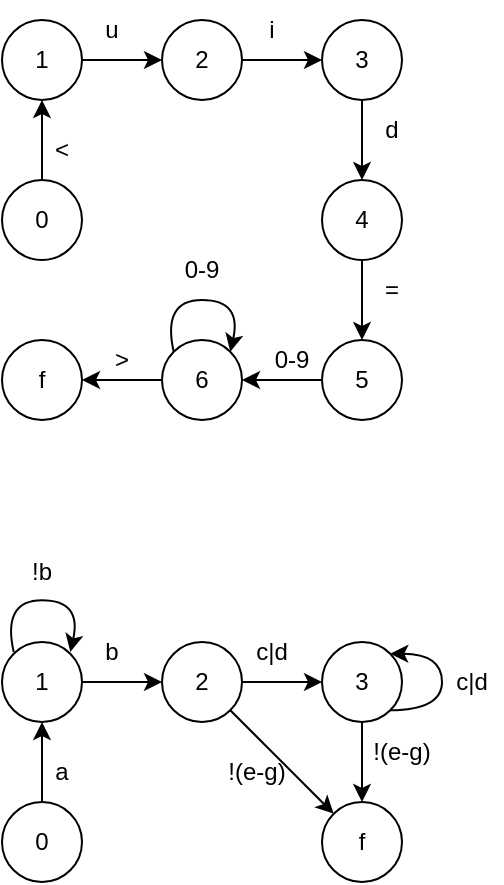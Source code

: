 <mxfile version="20.8.16" type="device"><diagram name="第 1 页" id="gqZAOkLP1ijaD3RDoAXQ"><mxGraphModel dx="1146" dy="507" grid="1" gridSize="10" guides="1" tooltips="1" connect="1" arrows="1" fold="1" page="1" pageScale="1" pageWidth="827" pageHeight="1169" math="0" shadow="0"><root><mxCell id="0"/><mxCell id="1" parent="0"/><mxCell id="qOu4I4KW-lmpbukpprJF-1" value="1" style="ellipse;whiteSpace=wrap;html=1;" parent="1" vertex="1"><mxGeometry x="280" y="400" width="40" height="40" as="geometry"/></mxCell><mxCell id="qOu4I4KW-lmpbukpprJF-2" value="" style="endArrow=classic;html=1;rounded=0;exitX=1;exitY=0.5;exitDx=0;exitDy=0;" parent="1" source="qOu4I4KW-lmpbukpprJF-1" edge="1"><mxGeometry width="50" height="50" relative="1" as="geometry"><mxPoint x="390" y="460" as="sourcePoint"/><mxPoint x="360" y="420" as="targetPoint"/></mxGeometry></mxCell><mxCell id="qOu4I4KW-lmpbukpprJF-3" value="2" style="ellipse;whiteSpace=wrap;html=1;" parent="1" vertex="1"><mxGeometry x="360" y="400" width="40" height="40" as="geometry"/></mxCell><mxCell id="qOu4I4KW-lmpbukpprJF-4" value="" style="endArrow=classic;html=1;rounded=0;exitX=1;exitY=0.5;exitDx=0;exitDy=0;" parent="1" source="qOu4I4KW-lmpbukpprJF-3" edge="1"><mxGeometry width="50" height="50" relative="1" as="geometry"><mxPoint x="470" y="460" as="sourcePoint"/><mxPoint x="440" y="420" as="targetPoint"/></mxGeometry></mxCell><mxCell id="qOu4I4KW-lmpbukpprJF-5" value="3" style="ellipse;whiteSpace=wrap;html=1;" parent="1" vertex="1"><mxGeometry x="440" y="400" width="40" height="40" as="geometry"/></mxCell><mxCell id="qOu4I4KW-lmpbukpprJF-6" value="" style="endArrow=classic;html=1;rounded=0;exitX=0.5;exitY=1;exitDx=0;exitDy=0;entryX=0.5;entryY=0;entryDx=0;entryDy=0;" parent="1" source="qOu4I4KW-lmpbukpprJF-5" target="qOu4I4KW-lmpbukpprJF-9" edge="1"><mxGeometry width="50" height="50" relative="1" as="geometry"><mxPoint x="550" y="460" as="sourcePoint"/><mxPoint x="520" y="420" as="targetPoint"/></mxGeometry></mxCell><mxCell id="qOu4I4KW-lmpbukpprJF-9" value="4" style="ellipse;whiteSpace=wrap;html=1;" parent="1" vertex="1"><mxGeometry x="440" y="480" width="40" height="40" as="geometry"/></mxCell><mxCell id="qOu4I4KW-lmpbukpprJF-10" value="" style="endArrow=classic;html=1;rounded=0;exitX=0.5;exitY=1;exitDx=0;exitDy=0;entryX=0.5;entryY=0;entryDx=0;entryDy=0;" parent="1" source="qOu4I4KW-lmpbukpprJF-9" target="qOu4I4KW-lmpbukpprJF-19" edge="1"><mxGeometry width="50" height="50" relative="1" as="geometry"><mxPoint x="630" y="460" as="sourcePoint"/><mxPoint x="600" y="420" as="targetPoint"/></mxGeometry></mxCell><mxCell id="qOu4I4KW-lmpbukpprJF-11" value="u" style="text;html=1;strokeColor=none;fillColor=none;align=center;verticalAlign=middle;whiteSpace=wrap;rounded=0;" parent="1" vertex="1"><mxGeometry x="320" y="390" width="30" height="30" as="geometry"/></mxCell><mxCell id="qOu4I4KW-lmpbukpprJF-12" value="i" style="text;html=1;strokeColor=none;fillColor=none;align=center;verticalAlign=middle;whiteSpace=wrap;rounded=0;" parent="1" vertex="1"><mxGeometry x="400" y="390" width="30" height="30" as="geometry"/></mxCell><mxCell id="qOu4I4KW-lmpbukpprJF-13" value="d" style="text;html=1;strokeColor=none;fillColor=none;align=center;verticalAlign=middle;whiteSpace=wrap;rounded=0;" parent="1" vertex="1"><mxGeometry x="460" y="440" width="30" height="30" as="geometry"/></mxCell><mxCell id="qOu4I4KW-lmpbukpprJF-14" value="=" style="text;html=1;strokeColor=none;fillColor=none;align=center;verticalAlign=middle;whiteSpace=wrap;rounded=0;" parent="1" vertex="1"><mxGeometry x="460" y="520" width="30" height="30" as="geometry"/></mxCell><mxCell id="qOu4I4KW-lmpbukpprJF-19" value="5" style="ellipse;whiteSpace=wrap;html=1;" parent="1" vertex="1"><mxGeometry x="440" y="560" width="40" height="40" as="geometry"/></mxCell><mxCell id="qOu4I4KW-lmpbukpprJF-20" value="" style="endArrow=classic;html=1;rounded=0;entryX=1;entryY=0.5;entryDx=0;entryDy=0;" parent="1" target="qOu4I4KW-lmpbukpprJF-22" edge="1"><mxGeometry width="50" height="50" relative="1" as="geometry"><mxPoint x="440" y="580" as="sourcePoint"/><mxPoint x="680" y="420" as="targetPoint"/></mxGeometry></mxCell><mxCell id="qOu4I4KW-lmpbukpprJF-21" value="0-9" style="text;html=1;strokeColor=none;fillColor=none;align=center;verticalAlign=middle;whiteSpace=wrap;rounded=0;" parent="1" vertex="1"><mxGeometry x="365" y="510" width="30" height="30" as="geometry"/></mxCell><mxCell id="qOu4I4KW-lmpbukpprJF-22" value="6" style="ellipse;whiteSpace=wrap;html=1;aspect=fixed;" parent="1" vertex="1"><mxGeometry x="360" y="560" width="40" height="40" as="geometry"/></mxCell><mxCell id="qOu4I4KW-lmpbukpprJF-23" value="" style="curved=1;endArrow=classic;html=1;rounded=0;exitX=0;exitY=0;exitDx=0;exitDy=0;entryX=1;entryY=0;entryDx=0;entryDy=0;" parent="1" source="qOu4I4KW-lmpbukpprJF-22" target="qOu4I4KW-lmpbukpprJF-22" edge="1"><mxGeometry width="50" height="50" relative="1" as="geometry"><mxPoint x="390" y="460" as="sourcePoint"/><mxPoint x="440" y="410" as="targetPoint"/><Array as="points"><mxPoint x="360" y="540"/><mxPoint x="400" y="540"/></Array></mxGeometry></mxCell><mxCell id="qOu4I4KW-lmpbukpprJF-24" value="0-9" style="text;html=1;strokeColor=none;fillColor=none;align=center;verticalAlign=middle;whiteSpace=wrap;rounded=0;" parent="1" vertex="1"><mxGeometry x="410" y="555" width="30" height="30" as="geometry"/></mxCell><mxCell id="qOu4I4KW-lmpbukpprJF-25" value="f" style="ellipse;whiteSpace=wrap;html=1;aspect=fixed;" parent="1" vertex="1"><mxGeometry x="280" y="560" width="40" height="40" as="geometry"/></mxCell><mxCell id="qOu4I4KW-lmpbukpprJF-26" value="" style="endArrow=classic;html=1;rounded=0;exitX=0;exitY=0.5;exitDx=0;exitDy=0;entryX=1;entryY=0.5;entryDx=0;entryDy=0;" parent="1" source="qOu4I4KW-lmpbukpprJF-22" target="qOu4I4KW-lmpbukpprJF-25" edge="1"><mxGeometry width="50" height="50" relative="1" as="geometry"><mxPoint x="390" y="460" as="sourcePoint"/><mxPoint x="440" y="410" as="targetPoint"/></mxGeometry></mxCell><mxCell id="qOu4I4KW-lmpbukpprJF-27" value="0" style="ellipse;whiteSpace=wrap;html=1;aspect=fixed;" parent="1" vertex="1"><mxGeometry x="280" y="480" width="40" height="40" as="geometry"/></mxCell><mxCell id="qOu4I4KW-lmpbukpprJF-29" value="" style="endArrow=classic;html=1;rounded=0;entryX=0.5;entryY=1;entryDx=0;entryDy=0;exitX=0.5;exitY=0;exitDx=0;exitDy=0;" parent="1" source="qOu4I4KW-lmpbukpprJF-27" target="qOu4I4KW-lmpbukpprJF-1" edge="1"><mxGeometry width="50" height="50" relative="1" as="geometry"><mxPoint x="230" y="500" as="sourcePoint"/><mxPoint x="610" y="430" as="targetPoint"/></mxGeometry></mxCell><mxCell id="qOu4I4KW-lmpbukpprJF-30" value="&amp;gt;" style="text;html=1;strokeColor=none;fillColor=none;align=center;verticalAlign=middle;whiteSpace=wrap;rounded=0;" parent="1" vertex="1"><mxGeometry x="310" y="555" width="60" height="30" as="geometry"/></mxCell><mxCell id="qOu4I4KW-lmpbukpprJF-31" value="&amp;lt;" style="text;html=1;strokeColor=none;fillColor=none;align=center;verticalAlign=middle;whiteSpace=wrap;rounded=0;" parent="1" vertex="1"><mxGeometry x="280" y="450" width="60" height="30" as="geometry"/></mxCell><mxCell id="qOu4I4KW-lmpbukpprJF-34" value="1" style="ellipse;whiteSpace=wrap;html=1;" parent="1" vertex="1"><mxGeometry x="280" y="711" width="40" height="40" as="geometry"/></mxCell><mxCell id="qOu4I4KW-lmpbukpprJF-35" value="" style="endArrow=classic;html=1;rounded=0;exitX=1;exitY=0.5;exitDx=0;exitDy=0;" parent="1" source="qOu4I4KW-lmpbukpprJF-34" edge="1"><mxGeometry width="50" height="50" relative="1" as="geometry"><mxPoint x="390" y="771" as="sourcePoint"/><mxPoint x="360" y="731" as="targetPoint"/></mxGeometry></mxCell><mxCell id="qOu4I4KW-lmpbukpprJF-36" value="2" style="ellipse;whiteSpace=wrap;html=1;" parent="1" vertex="1"><mxGeometry x="360" y="711" width="40" height="40" as="geometry"/></mxCell><mxCell id="qOu4I4KW-lmpbukpprJF-37" value="" style="endArrow=classic;html=1;rounded=0;exitX=1;exitY=0.5;exitDx=0;exitDy=0;" parent="1" source="qOu4I4KW-lmpbukpprJF-36" edge="1"><mxGeometry width="50" height="50" relative="1" as="geometry"><mxPoint x="470" y="771" as="sourcePoint"/><mxPoint x="440" y="731" as="targetPoint"/></mxGeometry></mxCell><mxCell id="qOu4I4KW-lmpbukpprJF-38" value="3" style="ellipse;whiteSpace=wrap;html=1;" parent="1" vertex="1"><mxGeometry x="440" y="711" width="40" height="40" as="geometry"/></mxCell><mxCell id="qOu4I4KW-lmpbukpprJF-39" value="" style="endArrow=classic;html=1;rounded=0;exitX=0.5;exitY=1;exitDx=0;exitDy=0;entryX=0.5;entryY=0;entryDx=0;entryDy=0;" parent="1" source="qOu4I4KW-lmpbukpprJF-38" target="qOu4I4KW-lmpbukpprJF-40" edge="1"><mxGeometry width="50" height="50" relative="1" as="geometry"><mxPoint x="550" y="771" as="sourcePoint"/><mxPoint x="520" y="731" as="targetPoint"/></mxGeometry></mxCell><mxCell id="qOu4I4KW-lmpbukpprJF-40" value="f" style="ellipse;whiteSpace=wrap;html=1;" parent="1" vertex="1"><mxGeometry x="440" y="791" width="40" height="40" as="geometry"/></mxCell><mxCell id="qOu4I4KW-lmpbukpprJF-42" value="b" style="text;html=1;strokeColor=none;fillColor=none;align=center;verticalAlign=middle;whiteSpace=wrap;rounded=0;" parent="1" vertex="1"><mxGeometry x="320" y="701" width="30" height="30" as="geometry"/></mxCell><mxCell id="qOu4I4KW-lmpbukpprJF-43" value="c|d" style="text;html=1;strokeColor=none;fillColor=none;align=center;verticalAlign=middle;whiteSpace=wrap;rounded=0;" parent="1" vertex="1"><mxGeometry x="400" y="701" width="30" height="30" as="geometry"/></mxCell><mxCell id="qOu4I4KW-lmpbukpprJF-44" value="!(e-g)" style="text;html=1;strokeColor=none;fillColor=none;align=center;verticalAlign=middle;whiteSpace=wrap;rounded=0;" parent="1" vertex="1"><mxGeometry x="460" y="751" width="40" height="30" as="geometry"/></mxCell><mxCell id="qOu4I4KW-lmpbukpprJF-54" value="0" style="ellipse;whiteSpace=wrap;html=1;aspect=fixed;" parent="1" vertex="1"><mxGeometry x="280" y="791" width="40" height="40" as="geometry"/></mxCell><mxCell id="qOu4I4KW-lmpbukpprJF-55" value="" style="endArrow=classic;html=1;rounded=0;entryX=0.5;entryY=1;entryDx=0;entryDy=0;exitX=0.5;exitY=0;exitDx=0;exitDy=0;" parent="1" source="qOu4I4KW-lmpbukpprJF-54" target="qOu4I4KW-lmpbukpprJF-34" edge="1"><mxGeometry width="50" height="50" relative="1" as="geometry"><mxPoint x="230" y="811" as="sourcePoint"/><mxPoint x="610" y="741" as="targetPoint"/></mxGeometry></mxCell><mxCell id="qOu4I4KW-lmpbukpprJF-57" value="a" style="text;html=1;strokeColor=none;fillColor=none;align=center;verticalAlign=middle;whiteSpace=wrap;rounded=0;" parent="1" vertex="1"><mxGeometry x="280" y="761" width="60" height="30" as="geometry"/></mxCell><mxCell id="qOu4I4KW-lmpbukpprJF-59" value="" style="curved=1;endArrow=classic;html=1;rounded=0;exitX=1;exitY=1;exitDx=0;exitDy=0;entryX=1;entryY=0;entryDx=0;entryDy=0;" parent="1" source="qOu4I4KW-lmpbukpprJF-38" target="qOu4I4KW-lmpbukpprJF-38" edge="1"><mxGeometry width="50" height="50" relative="1" as="geometry"><mxPoint x="520" y="751" as="sourcePoint"/><mxPoint x="570" y="701" as="targetPoint"/><Array as="points"><mxPoint x="500" y="745"/><mxPoint x="500" y="717"/></Array></mxGeometry></mxCell><mxCell id="qOu4I4KW-lmpbukpprJF-60" value="c|d" style="text;html=1;strokeColor=none;fillColor=none;align=center;verticalAlign=middle;whiteSpace=wrap;rounded=0;" parent="1" vertex="1"><mxGeometry x="500" y="716" width="30" height="30" as="geometry"/></mxCell><mxCell id="qOu4I4KW-lmpbukpprJF-62" value="!b" style="text;html=1;strokeColor=none;fillColor=none;align=center;verticalAlign=middle;whiteSpace=wrap;rounded=0;" parent="1" vertex="1"><mxGeometry x="285" y="661" width="30" height="30" as="geometry"/></mxCell><mxCell id="qOu4I4KW-lmpbukpprJF-63" value="" style="endArrow=classic;html=1;rounded=0;exitX=1;exitY=1;exitDx=0;exitDy=0;" parent="1" source="qOu4I4KW-lmpbukpprJF-36" target="qOu4I4KW-lmpbukpprJF-40" edge="1"><mxGeometry width="50" height="50" relative="1" as="geometry"><mxPoint x="380" y="831" as="sourcePoint"/><mxPoint x="430" y="781" as="targetPoint"/></mxGeometry></mxCell><mxCell id="qOu4I4KW-lmpbukpprJF-66" value="!(e-g)" style="text;html=1;strokeColor=none;fillColor=none;align=center;verticalAlign=middle;whiteSpace=wrap;rounded=0;" parent="1" vertex="1"><mxGeometry x="390" y="761" width="35" height="30" as="geometry"/></mxCell><mxCell id="qOu4I4KW-lmpbukpprJF-68" value="" style="curved=1;endArrow=classic;html=1;rounded=0;exitX=0;exitY=0;exitDx=0;exitDy=0;entryX=1;entryY=0;entryDx=0;entryDy=0;" parent="1" edge="1"><mxGeometry width="50" height="50" relative="1" as="geometry"><mxPoint x="285.858" y="715.998" as="sourcePoint"/><mxPoint x="314.142" y="715.998" as="targetPoint"/><Array as="points"><mxPoint x="280" y="690.14"/><mxPoint x="320" y="690.14"/></Array></mxGeometry></mxCell></root></mxGraphModel></diagram></mxfile>